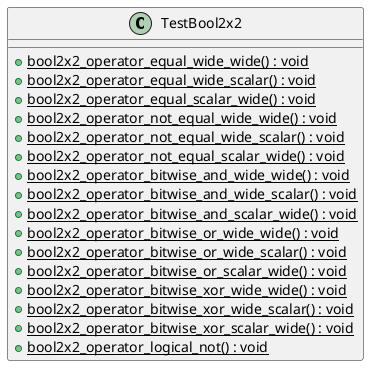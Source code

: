 @startuml
class TestBool2x2 {
    + {static} bool2x2_operator_equal_wide_wide() : void
    + {static} bool2x2_operator_equal_wide_scalar() : void
    + {static} bool2x2_operator_equal_scalar_wide() : void
    + {static} bool2x2_operator_not_equal_wide_wide() : void
    + {static} bool2x2_operator_not_equal_wide_scalar() : void
    + {static} bool2x2_operator_not_equal_scalar_wide() : void
    + {static} bool2x2_operator_bitwise_and_wide_wide() : void
    + {static} bool2x2_operator_bitwise_and_wide_scalar() : void
    + {static} bool2x2_operator_bitwise_and_scalar_wide() : void
    + {static} bool2x2_operator_bitwise_or_wide_wide() : void
    + {static} bool2x2_operator_bitwise_or_wide_scalar() : void
    + {static} bool2x2_operator_bitwise_or_scalar_wide() : void
    + {static} bool2x2_operator_bitwise_xor_wide_wide() : void
    + {static} bool2x2_operator_bitwise_xor_wide_scalar() : void
    + {static} bool2x2_operator_bitwise_xor_scalar_wide() : void
    + {static} bool2x2_operator_logical_not() : void
}
@enduml
